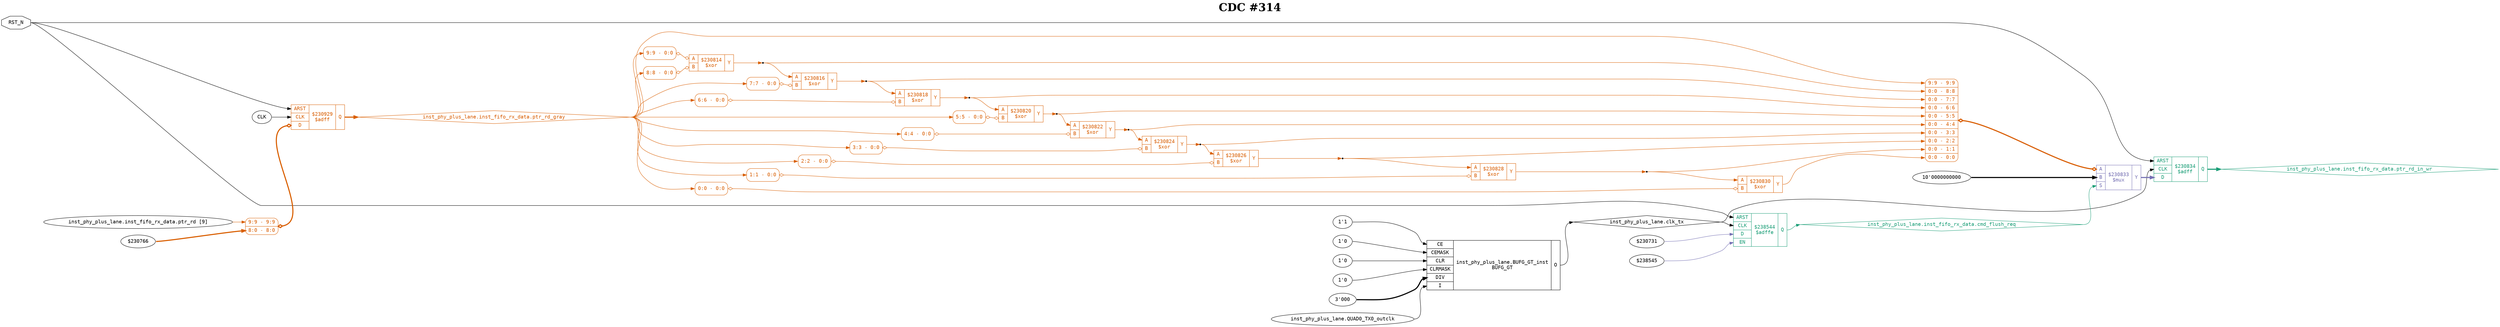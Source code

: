 digraph "spacefibre_light_top" {
label=<<b>CDC #314</b>>;
labelloc="t"
fontsize="30"
node ["fontname"="Courier"]
edge ["fontname"="Courier"]
rankdir="LR";
remincross=true;
n11 [ shape=octagon, label="RST_N", color="black", fontcolor="black", href="/src/ip_spacefibre_light_top/spacefibre_light_top.vhd#44" ];
n12 [ shape=diamond, label="inst_phy_plus_lane.clk_tx", color="black", fontcolor="black", href="/src/module_phy_plus_lane/phy_plus_lane.vhd#651" ];
n13 [ shape=diamond, label="inst_phy_plus_lane.inst_fifo_rx_data.cmd_flush_req", colorscheme="dark28", color="1", fontcolor="1", href="/src/ip/fifo_dc/fifo_dc.vhd#111" ];
n14 [ shape=diamond, label="inst_phy_plus_lane.inst_fifo_rx_data.ptr_rd_gray", colorscheme="dark28", color="2", fontcolor="2", href="/src/ip/fifo_dc/fifo_dc.vhd#103" ];
n15 [ shape=diamond, label="inst_phy_plus_lane.inst_fifo_rx_data.ptr_rd_in_wr", colorscheme="dark28", color="1", fontcolor="1", href="/src/ip/fifo_dc/fifo_dc.vhd#106" ];
{ rank="source"; n11;}
{ rank="sink";}
v0 [ label="$230731" ];
v1 [ label="$238545" ];
c21 [ shape=record, label="{{<p16> ARST|<p17> CLK|<p18> D|<p19> EN}|$238544\n$adffe|{<p20> Q}}", colorscheme="dark28", color="1", fontcolor="1" , href="/src/ip/fifo_dc/fifo_dc.vhd#440"  ];
c25 [ shape=record, label="{{<p22> A|<p23> B}|$230814\n$xor|{<p24> Y}}", colorscheme="dark28", color="2", fontcolor="2" , href="/src/ip/fifo_dc/fifo_dc.vhd#144"  ];
x2 [ shape=record, style=rounded, label="<s0> 9:9 - 0:0 ", colorscheme="dark28", color="2", fontcolor="2" ];
x2:e -> c25:p22:w [arrowhead=odiamond, arrowtail=odiamond, dir=both, colorscheme="dark28", color="2", fontcolor="2", label=""];
x3 [ shape=record, style=rounded, label="<s0> 8:8 - 0:0 ", colorscheme="dark28", color="2", fontcolor="2" ];
x3:e -> c25:p23:w [arrowhead=odiamond, arrowtail=odiamond, dir=both, colorscheme="dark28", color="2", fontcolor="2", label=""];
c26 [ shape=record, label="{{<p22> A|<p23> B}|$230816\n$xor|{<p24> Y}}", colorscheme="dark28", color="2", fontcolor="2" , href="/src/ip/fifo_dc/fifo_dc.vhd#144"  ];
x4 [ shape=record, style=rounded, label="<s0> 7:7 - 0:0 ", colorscheme="dark28", color="2", fontcolor="2" ];
x4:e -> c26:p23:w [arrowhead=odiamond, arrowtail=odiamond, dir=both, colorscheme="dark28", color="2", fontcolor="2", label=""];
c27 [ shape=record, label="{{<p22> A|<p23> B}|$230818\n$xor|{<p24> Y}}", colorscheme="dark28", color="2", fontcolor="2" , href="/src/ip/fifo_dc/fifo_dc.vhd#144"  ];
x5 [ shape=record, style=rounded, label="<s0> 6:6 - 0:0 ", colorscheme="dark28", color="2", fontcolor="2" ];
x5:e -> c27:p23:w [arrowhead=odiamond, arrowtail=odiamond, dir=both, colorscheme="dark28", color="2", fontcolor="2", label=""];
c28 [ shape=record, label="{{<p22> A|<p23> B}|$230820\n$xor|{<p24> Y}}", colorscheme="dark28", color="2", fontcolor="2" , href="/src/ip/fifo_dc/fifo_dc.vhd#144"  ];
x6 [ shape=record, style=rounded, label="<s0> 5:5 - 0:0 ", colorscheme="dark28", color="2", fontcolor="2" ];
x6:e -> c28:p23:w [arrowhead=odiamond, arrowtail=odiamond, dir=both, colorscheme="dark28", color="2", fontcolor="2", label=""];
c29 [ shape=record, label="{{<p22> A|<p23> B}|$230822\n$xor|{<p24> Y}}", colorscheme="dark28", color="2", fontcolor="2" , href="/src/ip/fifo_dc/fifo_dc.vhd#144"  ];
x7 [ shape=record, style=rounded, label="<s0> 4:4 - 0:0 ", colorscheme="dark28", color="2", fontcolor="2" ];
x7:e -> c29:p23:w [arrowhead=odiamond, arrowtail=odiamond, dir=both, colorscheme="dark28", color="2", fontcolor="2", label=""];
c30 [ shape=record, label="{{<p22> A|<p23> B}|$230824\n$xor|{<p24> Y}}", colorscheme="dark28", color="2", fontcolor="2" , href="/src/ip/fifo_dc/fifo_dc.vhd#144"  ];
x8 [ shape=record, style=rounded, label="<s0> 3:3 - 0:0 ", colorscheme="dark28", color="2", fontcolor="2" ];
x8:e -> c30:p23:w [arrowhead=odiamond, arrowtail=odiamond, dir=both, colorscheme="dark28", color="2", fontcolor="2", label=""];
c31 [ shape=record, label="{{<p22> A|<p23> B}|$230826\n$xor|{<p24> Y}}", colorscheme="dark28", color="2", fontcolor="2" , href="/src/ip/fifo_dc/fifo_dc.vhd#144"  ];
x9 [ shape=record, style=rounded, label="<s0> 2:2 - 0:0 ", colorscheme="dark28", color="2", fontcolor="2" ];
x9:e -> c31:p23:w [arrowhead=odiamond, arrowtail=odiamond, dir=both, colorscheme="dark28", color="2", fontcolor="2", label=""];
c32 [ shape=record, label="{{<p22> A|<p23> B}|$230828\n$xor|{<p24> Y}}", colorscheme="dark28", color="2", fontcolor="2" , href="/src/ip/fifo_dc/fifo_dc.vhd#144"  ];
x10 [ shape=record, style=rounded, label="<s0> 1:1 - 0:0 ", colorscheme="dark28", color="2", fontcolor="2" ];
x10:e -> c32:p23:w [arrowhead=odiamond, arrowtail=odiamond, dir=both, colorscheme="dark28", color="2", fontcolor="2", label=""];
c33 [ shape=record, label="{{<p22> A|<p23> B}|$230830\n$xor|{<p24> Y}}", colorscheme="dark28", color="2", fontcolor="2" , href="/src/ip/fifo_dc/fifo_dc.vhd#144"  ];
x11 [ shape=record, style=rounded, label="<s0> 0:0 - 0:0 ", colorscheme="dark28", color="2", fontcolor="2" ];
x11:e -> c33:p23:w [arrowhead=odiamond, arrowtail=odiamond, dir=both, colorscheme="dark28", color="2", fontcolor="2", label=""];
v13 [ label="10'0000000000" ];
c35 [ shape=record, label="{{<p22> A|<p23> B|<p34> S}|$230833\n$mux|{<p24> Y}}", colorscheme="dark28", color="3", fontcolor="3" , href="/src/ip/fifo_dc/fifo_dc.vhd#225"  ];
x12 [ shape=record, style=rounded, label="<s9> 9:9 - 9:9 |<s8> 0:0 - 8:8 |<s7> 0:0 - 7:7 |<s6> 0:0 - 6:6 |<s5> 0:0 - 5:5 |<s4> 0:0 - 4:4 |<s3> 0:0 - 3:3 |<s2> 0:0 - 2:2 |<s1> 0:0 - 1:1 |<s0> 0:0 - 0:0 ", colorscheme="dark28", color="2", fontcolor="2" ];
x12:e -> c35:p22:w [arrowhead=odiamond, arrowtail=odiamond, dir=both, colorscheme="dark28", color="2", fontcolor="2", style="setlinewidth(3)", label=""];
v14 [ label="CLK" ];
v16 [ label="inst_phy_plus_lane.inst_fifo_rx_data.ptr_rd [9]" ];
v17 [ label="$230766" ];
c36 [ shape=record, label="{{<p16> ARST|<p17> CLK|<p18> D}|$230929\n$adff|{<p20> Q}}", colorscheme="dark28", color="2", fontcolor="2" , href="/src/ip/fifo_dc/fifo_dc.vhd#362"  ];
x15 [ shape=record, style=rounded, label="<s1> 9:9 - 9:9 |<s0> 8:0 - 8:0 ", colorscheme="dark28", color="2", fontcolor="2" ];
x15:e -> c36:p18:w [arrowhead=odiamond, arrowtail=odiamond, dir=both, colorscheme="dark28", color="2", fontcolor="2", style="setlinewidth(3)", label=""];
c37 [ shape=record, label="{{<p16> ARST|<p17> CLK|<p18> D}|$230834\n$adff|{<p20> Q}}", colorscheme="dark28", color="1", fontcolor="1" , href="/src/ip/fifo_dc/fifo_dc.vhd#222"  ];
v18 [ label="1'1" ];
v19 [ label="1'0" ];
v20 [ label="1'0" ];
v21 [ label="1'0" ];
v22 [ label="3'000" ];
v23 [ label="inst_phy_plus_lane.QUAD0_TX0_outclk" ];
c45 [ shape=record, label="{{<p38> CE|<p39> CEMASK|<p40> CLR|<p41> CLRMASK|<p42> DIV|<p43> I}|inst_phy_plus_lane.BUFG_GT_inst\nBUFG_GT|{<p44> O}}", href="/src/module_phy_plus_lane/phy_plus_lane.vhd#991"  ];
n1 [ shape=point ];
c25:p24:e -> n1:w [colorscheme="dark28", color="2", fontcolor="2", label=""];
n1:e -> c26:p22:w [colorscheme="dark28", color="2", fontcolor="2", label=""];
n1:e -> x12:s8:w [colorscheme="dark28", color="2", fontcolor="2", label=""];
c35:p24:e -> c37:p18:w [colorscheme="dark28", color="3", fontcolor="3", style="setlinewidth(3)", label=""];
n11:e -> c21:p16:w [color="black", fontcolor="black", label=""];
n11:e -> c36:p16:w [color="black", fontcolor="black", label=""];
n11:e -> c37:p16:w [color="black", fontcolor="black", label=""];
c45:p44:e -> n12:w [color="black", fontcolor="black", label=""];
n12:e -> c21:p17:w [color="black", fontcolor="black", label=""];
n12:e -> c37:p17:w [color="black", fontcolor="black", label=""];
c21:p20:e -> n13:w [colorscheme="dark28", color="1", fontcolor="1", label=""];
n13:e -> c35:p34:w [colorscheme="dark28", color="1", fontcolor="1", label=""];
c36:p20:e -> n14:w [colorscheme="dark28", color="2", fontcolor="2", style="setlinewidth(3)", label=""];
n14:e -> x10:s0:w [colorscheme="dark28", color="2", fontcolor="2", label=""];
n14:e -> x11:s0:w [colorscheme="dark28", color="2", fontcolor="2", label=""];
n14:e -> x12:s9:w [colorscheme="dark28", color="2", fontcolor="2", label=""];
n14:e -> x2:s0:w [colorscheme="dark28", color="2", fontcolor="2", label=""];
n14:e -> x3:s0:w [colorscheme="dark28", color="2", fontcolor="2", label=""];
n14:e -> x4:s0:w [colorscheme="dark28", color="2", fontcolor="2", label=""];
n14:e -> x5:s0:w [colorscheme="dark28", color="2", fontcolor="2", label=""];
n14:e -> x6:s0:w [colorscheme="dark28", color="2", fontcolor="2", label=""];
n14:e -> x7:s0:w [colorscheme="dark28", color="2", fontcolor="2", label=""];
n14:e -> x8:s0:w [colorscheme="dark28", color="2", fontcolor="2", label=""];
n14:e -> x9:s0:w [colorscheme="dark28", color="2", fontcolor="2", label=""];
c37:p20:e -> n15:w [colorscheme="dark28", color="1", fontcolor="1", style="setlinewidth(3)", label=""];
n2 [ shape=point ];
c26:p24:e -> n2:w [colorscheme="dark28", color="2", fontcolor="2", label=""];
n2:e -> c27:p22:w [colorscheme="dark28", color="2", fontcolor="2", label=""];
n2:e -> x12:s7:w [colorscheme="dark28", color="2", fontcolor="2", label=""];
n3 [ shape=point ];
c27:p24:e -> n3:w [colorscheme="dark28", color="2", fontcolor="2", label=""];
n3:e -> c28:p22:w [colorscheme="dark28", color="2", fontcolor="2", label=""];
n3:e -> x12:s6:w [colorscheme="dark28", color="2", fontcolor="2", label=""];
n4 [ shape=point ];
c28:p24:e -> n4:w [colorscheme="dark28", color="2", fontcolor="2", label=""];
n4:e -> c29:p22:w [colorscheme="dark28", color="2", fontcolor="2", label=""];
n4:e -> x12:s5:w [colorscheme="dark28", color="2", fontcolor="2", label=""];
n5 [ shape=point ];
c29:p24:e -> n5:w [colorscheme="dark28", color="2", fontcolor="2", label=""];
n5:e -> c30:p22:w [colorscheme="dark28", color="2", fontcolor="2", label=""];
n5:e -> x12:s4:w [colorscheme="dark28", color="2", fontcolor="2", label=""];
n6 [ shape=point ];
c30:p24:e -> n6:w [colorscheme="dark28", color="2", fontcolor="2", label=""];
n6:e -> c31:p22:w [colorscheme="dark28", color="2", fontcolor="2", label=""];
n6:e -> x12:s3:w [colorscheme="dark28", color="2", fontcolor="2", label=""];
n7 [ shape=point ];
c31:p24:e -> n7:w [colorscheme="dark28", color="2", fontcolor="2", label=""];
n7:e -> c32:p22:w [colorscheme="dark28", color="2", fontcolor="2", label=""];
n7:e -> x12:s2:w [colorscheme="dark28", color="2", fontcolor="2", label=""];
n8 [ shape=point ];
c32:p24:e -> n8:w [colorscheme="dark28", color="2", fontcolor="2", label=""];
n8:e -> c33:p22:w [colorscheme="dark28", color="2", fontcolor="2", label=""];
n8:e -> x12:s1:w [colorscheme="dark28", color="2", fontcolor="2", label=""];
c33:p24:e -> x12:s0:w [colorscheme="dark28", color="2", fontcolor="2", label=""];
v0:e -> c21:p18:w [colorscheme="dark28", color="3", fontcolor="3", label=""];
v1:e -> c21:p19:w [colorscheme="dark28", color="3", fontcolor="3", label=""];
v13:e -> c35:p23:w [color="black", fontcolor="black", style="setlinewidth(3)", label=""];
v14:e -> c36:p17:w [color="black", fontcolor="black", label=""];
v16:e -> x15:s1:w [colorscheme="dark28", color="2", fontcolor="2", label=""];
v17:e -> x15:s0:w [colorscheme="dark28", color="2", fontcolor="2", style="setlinewidth(3)", label=""];
v18:e -> c45:p38:w [color="black", fontcolor="black", label=""];
v19:e -> c45:p39:w [color="black", fontcolor="black", label=""];
v20:e -> c45:p40:w [color="black", fontcolor="black", label=""];
v21:e -> c45:p41:w [color="black", fontcolor="black", label=""];
v22:e -> c45:p42:w [color="black", fontcolor="black", style="setlinewidth(3)", label=""];
v23:e -> c45:p43:w [color="black", fontcolor="black", label=""];
}
